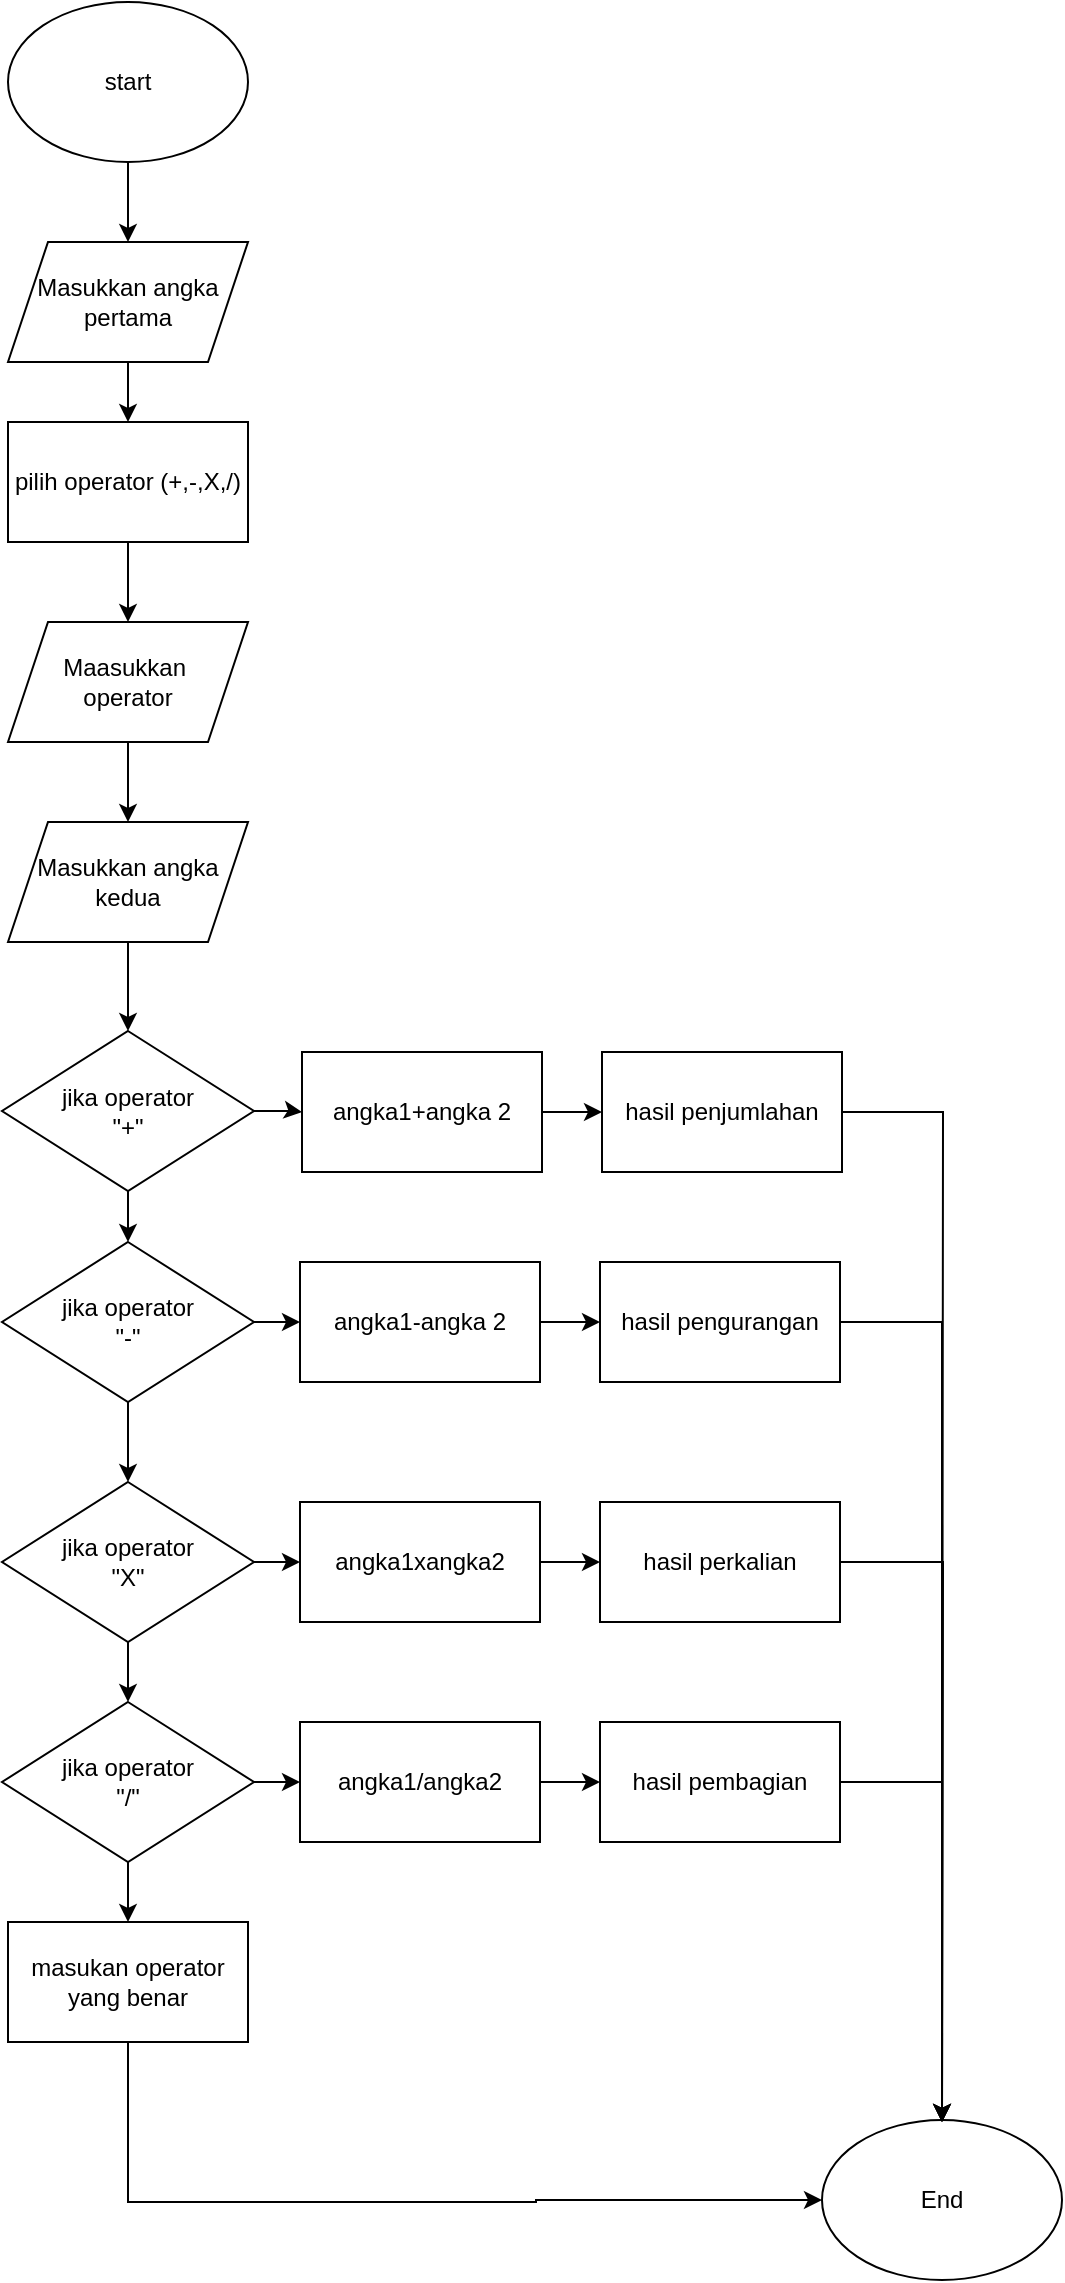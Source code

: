 <mxfile version="20.5.1" type="device"><diagram id="xosfrQZAntVl4S8lXP33" name="Halaman-1"><mxGraphModel dx="1038" dy="481" grid="1" gridSize="10" guides="1" tooltips="1" connect="1" arrows="1" fold="1" page="1" pageScale="1" pageWidth="827" pageHeight="1169" math="0" shadow="0"><root><mxCell id="0"/><mxCell id="1" parent="0"/><mxCell id="tnW142CtFxsTRAuErAEk-22" style="edgeStyle=orthogonalEdgeStyle;rounded=0;orthogonalLoop=1;jettySize=auto;html=1;" edge="1" parent="1" source="tnW142CtFxsTRAuErAEk-1" target="tnW142CtFxsTRAuErAEk-2"><mxGeometry relative="1" as="geometry"/></mxCell><mxCell id="tnW142CtFxsTRAuErAEk-1" value="&lt;font style=&quot;vertical-align: inherit;&quot;&gt;&lt;font style=&quot;vertical-align: inherit;&quot;&gt;start&lt;/font&gt;&lt;/font&gt;" style="ellipse;whiteSpace=wrap;html=1;" vertex="1" parent="1"><mxGeometry x="133" y="30" width="120" height="80" as="geometry"/></mxCell><mxCell id="tnW142CtFxsTRAuErAEk-5" style="edgeStyle=orthogonalEdgeStyle;rounded=0;orthogonalLoop=1;jettySize=auto;html=1;entryX=0.5;entryY=0;entryDx=0;entryDy=0;" edge="1" parent="1" source="tnW142CtFxsTRAuErAEk-2" target="tnW142CtFxsTRAuErAEk-4"><mxGeometry relative="1" as="geometry"/></mxCell><mxCell id="tnW142CtFxsTRAuErAEk-2" value="&lt;font style=&quot;vertical-align: inherit;&quot;&gt;&lt;font style=&quot;vertical-align: inherit;&quot;&gt;Masukkan angka&lt;br&gt;pertama&lt;br&gt;&lt;/font&gt;&lt;/font&gt;" style="shape=parallelogram;perimeter=parallelogramPerimeter;whiteSpace=wrap;html=1;fixedSize=1;" vertex="1" parent="1"><mxGeometry x="133" y="150" width="120" height="60" as="geometry"/></mxCell><mxCell id="tnW142CtFxsTRAuErAEk-7" style="edgeStyle=orthogonalEdgeStyle;rounded=0;orthogonalLoop=1;jettySize=auto;html=1;entryX=0.5;entryY=0;entryDx=0;entryDy=0;" edge="1" parent="1" source="tnW142CtFxsTRAuErAEk-4" target="tnW142CtFxsTRAuErAEk-6"><mxGeometry relative="1" as="geometry"/></mxCell><mxCell id="tnW142CtFxsTRAuErAEk-4" value="&lt;font style=&quot;vertical-align: inherit;&quot;&gt;&lt;font style=&quot;vertical-align: inherit;&quot;&gt;pilih operator (+,-,X,/)&lt;/font&gt;&lt;/font&gt;" style="rounded=0;whiteSpace=wrap;html=1;" vertex="1" parent="1"><mxGeometry x="133" y="240" width="120" height="60" as="geometry"/></mxCell><mxCell id="tnW142CtFxsTRAuErAEk-9" style="edgeStyle=orthogonalEdgeStyle;rounded=0;orthogonalLoop=1;jettySize=auto;html=1;entryX=0.5;entryY=0;entryDx=0;entryDy=0;" edge="1" parent="1" source="tnW142CtFxsTRAuErAEk-6" target="tnW142CtFxsTRAuErAEk-8"><mxGeometry relative="1" as="geometry"/></mxCell><mxCell id="tnW142CtFxsTRAuErAEk-6" value="&lt;font style=&quot;vertical-align: inherit;&quot;&gt;&lt;font style=&quot;vertical-align: inherit;&quot;&gt;Maasukkan&amp;nbsp;&lt;br&gt;operator&lt;br&gt;&lt;/font&gt;&lt;/font&gt;" style="shape=parallelogram;perimeter=parallelogramPerimeter;whiteSpace=wrap;html=1;fixedSize=1;" vertex="1" parent="1"><mxGeometry x="133" y="340" width="120" height="60" as="geometry"/></mxCell><mxCell id="tnW142CtFxsTRAuErAEk-11" style="edgeStyle=orthogonalEdgeStyle;rounded=0;orthogonalLoop=1;jettySize=auto;html=1;" edge="1" parent="1" source="tnW142CtFxsTRAuErAEk-8" target="tnW142CtFxsTRAuErAEk-10"><mxGeometry relative="1" as="geometry"/></mxCell><mxCell id="tnW142CtFxsTRAuErAEk-8" value="&lt;font style=&quot;vertical-align: inherit;&quot;&gt;&lt;font style=&quot;vertical-align: inherit;&quot;&gt;Masukkan angka&lt;br&gt;kedua&lt;br&gt;&lt;/font&gt;&lt;/font&gt;" style="shape=parallelogram;perimeter=parallelogramPerimeter;whiteSpace=wrap;html=1;fixedSize=1;" vertex="1" parent="1"><mxGeometry x="133" y="440" width="120" height="60" as="geometry"/></mxCell><mxCell id="tnW142CtFxsTRAuErAEk-15" style="edgeStyle=orthogonalEdgeStyle;rounded=0;orthogonalLoop=1;jettySize=auto;html=1;entryX=0.5;entryY=0;entryDx=0;entryDy=0;" edge="1" parent="1" source="tnW142CtFxsTRAuErAEk-10" target="tnW142CtFxsTRAuErAEk-12"><mxGeometry relative="1" as="geometry"/></mxCell><mxCell id="tnW142CtFxsTRAuErAEk-33" style="edgeStyle=orthogonalEdgeStyle;rounded=0;orthogonalLoop=1;jettySize=auto;html=1;entryX=0;entryY=0.5;entryDx=0;entryDy=0;" edge="1" parent="1" source="tnW142CtFxsTRAuErAEk-10" target="tnW142CtFxsTRAuErAEk-25"><mxGeometry relative="1" as="geometry"/></mxCell><mxCell id="tnW142CtFxsTRAuErAEk-10" value="&lt;font style=&quot;vertical-align: inherit;&quot;&gt;&lt;font style=&quot;vertical-align: inherit;&quot;&gt;jika operator&lt;br&gt;&quot;+&quot;&lt;br&gt;&lt;/font&gt;&lt;/font&gt;" style="rhombus;whiteSpace=wrap;html=1;" vertex="1" parent="1"><mxGeometry x="130" y="544.5" width="126" height="80" as="geometry"/></mxCell><mxCell id="tnW142CtFxsTRAuErAEk-16" style="edgeStyle=orthogonalEdgeStyle;rounded=0;orthogonalLoop=1;jettySize=auto;html=1;entryX=0.5;entryY=0;entryDx=0;entryDy=0;" edge="1" parent="1" source="tnW142CtFxsTRAuErAEk-12" target="tnW142CtFxsTRAuErAEk-13"><mxGeometry relative="1" as="geometry"/></mxCell><mxCell id="tnW142CtFxsTRAuErAEk-35" style="edgeStyle=orthogonalEdgeStyle;rounded=0;orthogonalLoop=1;jettySize=auto;html=1;" edge="1" parent="1" source="tnW142CtFxsTRAuErAEk-12" target="tnW142CtFxsTRAuErAEk-27"><mxGeometry relative="1" as="geometry"/></mxCell><mxCell id="tnW142CtFxsTRAuErAEk-12" value="&lt;font style=&quot;vertical-align: inherit;&quot;&gt;&lt;font style=&quot;vertical-align: inherit;&quot;&gt;&lt;font style=&quot;vertical-align: inherit;&quot;&gt;&lt;font style=&quot;vertical-align: inherit;&quot;&gt;jika operator &lt;/font&gt;&lt;/font&gt;&lt;br&gt;&lt;font style=&quot;vertical-align: inherit;&quot;&gt;&lt;font style=&quot;vertical-align: inherit;&quot;&gt;&quot;-&quot;&lt;/font&gt;&lt;/font&gt;&lt;br&gt;&lt;/font&gt;&lt;/font&gt;" style="rhombus;whiteSpace=wrap;html=1;" vertex="1" parent="1"><mxGeometry x="130" y="650" width="126" height="80" as="geometry"/></mxCell><mxCell id="tnW142CtFxsTRAuErAEk-17" style="edgeStyle=orthogonalEdgeStyle;rounded=0;orthogonalLoop=1;jettySize=auto;html=1;entryX=0.5;entryY=0;entryDx=0;entryDy=0;" edge="1" parent="1" source="tnW142CtFxsTRAuErAEk-13" target="tnW142CtFxsTRAuErAEk-14"><mxGeometry relative="1" as="geometry"/></mxCell><mxCell id="tnW142CtFxsTRAuErAEk-38" value="" style="edgeStyle=orthogonalEdgeStyle;rounded=0;orthogonalLoop=1;jettySize=auto;html=1;" edge="1" parent="1" source="tnW142CtFxsTRAuErAEk-13" target="tnW142CtFxsTRAuErAEk-29"><mxGeometry relative="1" as="geometry"/></mxCell><mxCell id="tnW142CtFxsTRAuErAEk-13" value="&lt;font style=&quot;vertical-align: inherit;&quot;&gt;&lt;font style=&quot;vertical-align: inherit;&quot;&gt;&lt;font style=&quot;vertical-align: inherit;&quot;&gt;&lt;font style=&quot;vertical-align: inherit;&quot;&gt;jika operator &lt;/font&gt;&lt;/font&gt;&lt;br&gt;&lt;font style=&quot;vertical-align: inherit;&quot;&gt;&lt;font style=&quot;vertical-align: inherit;&quot;&gt;&quot;X&quot;&lt;/font&gt;&lt;/font&gt;&lt;br&gt;&lt;/font&gt;&lt;/font&gt;" style="rhombus;whiteSpace=wrap;html=1;" vertex="1" parent="1"><mxGeometry x="130" y="770" width="126" height="80" as="geometry"/></mxCell><mxCell id="tnW142CtFxsTRAuErAEk-19" style="edgeStyle=orthogonalEdgeStyle;rounded=0;orthogonalLoop=1;jettySize=auto;html=1;entryX=0.5;entryY=0;entryDx=0;entryDy=0;" edge="1" parent="1" source="tnW142CtFxsTRAuErAEk-14" target="tnW142CtFxsTRAuErAEk-18"><mxGeometry relative="1" as="geometry"/></mxCell><mxCell id="tnW142CtFxsTRAuErAEk-39" value="" style="edgeStyle=orthogonalEdgeStyle;rounded=0;orthogonalLoop=1;jettySize=auto;html=1;" edge="1" parent="1" source="tnW142CtFxsTRAuErAEk-14" target="tnW142CtFxsTRAuErAEk-31"><mxGeometry relative="1" as="geometry"/></mxCell><mxCell id="tnW142CtFxsTRAuErAEk-14" value="&lt;font style=&quot;vertical-align: inherit;&quot;&gt;&lt;font style=&quot;vertical-align: inherit;&quot;&gt;&lt;font style=&quot;vertical-align: inherit;&quot;&gt;&lt;font style=&quot;vertical-align: inherit;&quot;&gt;&lt;font style=&quot;vertical-align: inherit;&quot;&gt;&lt;font style=&quot;vertical-align: inherit;&quot;&gt;jika operator &lt;/font&gt;&lt;/font&gt;&lt;/font&gt;&lt;/font&gt;&lt;br&gt;&lt;font style=&quot;vertical-align: inherit;&quot;&gt;&lt;font style=&quot;vertical-align: inherit;&quot;&gt;&lt;font style=&quot;vertical-align: inherit;&quot;&gt;&lt;font style=&quot;vertical-align: inherit;&quot;&gt;&quot;/&quot;&lt;/font&gt;&lt;/font&gt;&lt;/font&gt;&lt;/font&gt;&lt;br&gt;&lt;/font&gt;&lt;/font&gt;" style="rhombus;whiteSpace=wrap;html=1;" vertex="1" parent="1"><mxGeometry x="130" y="880" width="126" height="80" as="geometry"/></mxCell><mxCell id="tnW142CtFxsTRAuErAEk-21" style="edgeStyle=orthogonalEdgeStyle;rounded=0;orthogonalLoop=1;jettySize=auto;html=1;entryX=0;entryY=0.5;entryDx=0;entryDy=0;" edge="1" parent="1" source="tnW142CtFxsTRAuErAEk-18" target="tnW142CtFxsTRAuErAEk-20"><mxGeometry relative="1" as="geometry"><mxPoint x="193" y="1130" as="targetPoint"/><Array as="points"><mxPoint x="193" y="1130"/><mxPoint x="397" y="1130"/><mxPoint x="397" y="1129"/></Array></mxGeometry></mxCell><mxCell id="tnW142CtFxsTRAuErAEk-18" value="&lt;font style=&quot;vertical-align: inherit;&quot;&gt;&lt;font style=&quot;vertical-align: inherit;&quot;&gt;masukan operator yang benar&lt;/font&gt;&lt;/font&gt;" style="rounded=0;whiteSpace=wrap;html=1;" vertex="1" parent="1"><mxGeometry x="133" y="990" width="120" height="60" as="geometry"/></mxCell><mxCell id="tnW142CtFxsTRAuErAEk-20" value="&lt;font style=&quot;vertical-align: inherit;&quot;&gt;&lt;font style=&quot;vertical-align: inherit;&quot;&gt;End&lt;/font&gt;&lt;/font&gt;" style="ellipse;whiteSpace=wrap;html=1;" vertex="1" parent="1"><mxGeometry x="540" y="1089" width="120" height="80" as="geometry"/></mxCell><mxCell id="tnW142CtFxsTRAuErAEk-34" style="edgeStyle=orthogonalEdgeStyle;rounded=0;orthogonalLoop=1;jettySize=auto;html=1;entryX=0;entryY=0.5;entryDx=0;entryDy=0;" edge="1" parent="1" source="tnW142CtFxsTRAuErAEk-25" target="tnW142CtFxsTRAuErAEk-26"><mxGeometry relative="1" as="geometry"/></mxCell><mxCell id="tnW142CtFxsTRAuErAEk-25" value="angka1+angka 2" style="rounded=0;whiteSpace=wrap;html=1;" vertex="1" parent="1"><mxGeometry x="280" y="555" width="120" height="60" as="geometry"/></mxCell><mxCell id="tnW142CtFxsTRAuErAEk-44" style="edgeStyle=orthogonalEdgeStyle;rounded=0;orthogonalLoop=1;jettySize=auto;html=1;" edge="1" parent="1" source="tnW142CtFxsTRAuErAEk-26"><mxGeometry relative="1" as="geometry"><mxPoint x="600" y="1090" as="targetPoint"/></mxGeometry></mxCell><mxCell id="tnW142CtFxsTRAuErAEk-26" value="hasil penjumlahan" style="rounded=0;whiteSpace=wrap;html=1;" vertex="1" parent="1"><mxGeometry x="430" y="555" width="120" height="60" as="geometry"/></mxCell><mxCell id="tnW142CtFxsTRAuErAEk-36" value="" style="edgeStyle=orthogonalEdgeStyle;rounded=0;orthogonalLoop=1;jettySize=auto;html=1;" edge="1" parent="1" source="tnW142CtFxsTRAuErAEk-27" target="tnW142CtFxsTRAuErAEk-28"><mxGeometry relative="1" as="geometry"/></mxCell><mxCell id="tnW142CtFxsTRAuErAEk-27" value="angka1-angka 2" style="rounded=0;whiteSpace=wrap;html=1;" vertex="1" parent="1"><mxGeometry x="279" y="660" width="120" height="60" as="geometry"/></mxCell><mxCell id="tnW142CtFxsTRAuErAEk-48" style="edgeStyle=orthogonalEdgeStyle;rounded=0;orthogonalLoop=1;jettySize=auto;html=1;exitX=1;exitY=0.5;exitDx=0;exitDy=0;" edge="1" parent="1" source="tnW142CtFxsTRAuErAEk-28"><mxGeometry relative="1" as="geometry"><mxPoint x="600" y="1090" as="targetPoint"/><Array as="points"><mxPoint x="600" y="690"/></Array></mxGeometry></mxCell><mxCell id="tnW142CtFxsTRAuErAEk-28" value="hasil pengurangan" style="rounded=0;whiteSpace=wrap;html=1;" vertex="1" parent="1"><mxGeometry x="429" y="660" width="120" height="60" as="geometry"/></mxCell><mxCell id="tnW142CtFxsTRAuErAEk-37" value="" style="edgeStyle=orthogonalEdgeStyle;rounded=0;orthogonalLoop=1;jettySize=auto;html=1;" edge="1" parent="1" source="tnW142CtFxsTRAuErAEk-29" target="tnW142CtFxsTRAuErAEk-30"><mxGeometry relative="1" as="geometry"/></mxCell><mxCell id="tnW142CtFxsTRAuErAEk-29" value="angka1xangka2" style="rounded=0;whiteSpace=wrap;html=1;" vertex="1" parent="1"><mxGeometry x="279" y="780" width="120" height="60" as="geometry"/></mxCell><mxCell id="tnW142CtFxsTRAuErAEk-50" style="edgeStyle=orthogonalEdgeStyle;rounded=0;orthogonalLoop=1;jettySize=auto;html=1;" edge="1" parent="1" source="tnW142CtFxsTRAuErAEk-30"><mxGeometry relative="1" as="geometry"><mxPoint x="600" y="1090" as="targetPoint"/></mxGeometry></mxCell><mxCell id="tnW142CtFxsTRAuErAEk-30" value="hasil perkalian" style="rounded=0;whiteSpace=wrap;html=1;" vertex="1" parent="1"><mxGeometry x="429" y="780" width="120" height="60" as="geometry"/></mxCell><mxCell id="tnW142CtFxsTRAuErAEk-40" value="" style="edgeStyle=orthogonalEdgeStyle;rounded=0;orthogonalLoop=1;jettySize=auto;html=1;" edge="1" parent="1" source="tnW142CtFxsTRAuErAEk-31" target="tnW142CtFxsTRAuErAEk-32"><mxGeometry relative="1" as="geometry"/></mxCell><mxCell id="tnW142CtFxsTRAuErAEk-31" value="angka1/angka2" style="rounded=0;whiteSpace=wrap;html=1;" vertex="1" parent="1"><mxGeometry x="279" y="890" width="120" height="60" as="geometry"/></mxCell><mxCell id="tnW142CtFxsTRAuErAEk-52" style="edgeStyle=orthogonalEdgeStyle;rounded=0;orthogonalLoop=1;jettySize=auto;html=1;" edge="1" parent="1" source="tnW142CtFxsTRAuErAEk-32"><mxGeometry relative="1" as="geometry"><mxPoint x="600" y="1090" as="targetPoint"/><Array as="points"><mxPoint x="600" y="920"/></Array></mxGeometry></mxCell><mxCell id="tnW142CtFxsTRAuErAEk-32" value="hasil pembagian" style="rounded=0;whiteSpace=wrap;html=1;" vertex="1" parent="1"><mxGeometry x="429" y="890" width="120" height="60" as="geometry"/></mxCell></root></mxGraphModel></diagram></mxfile>